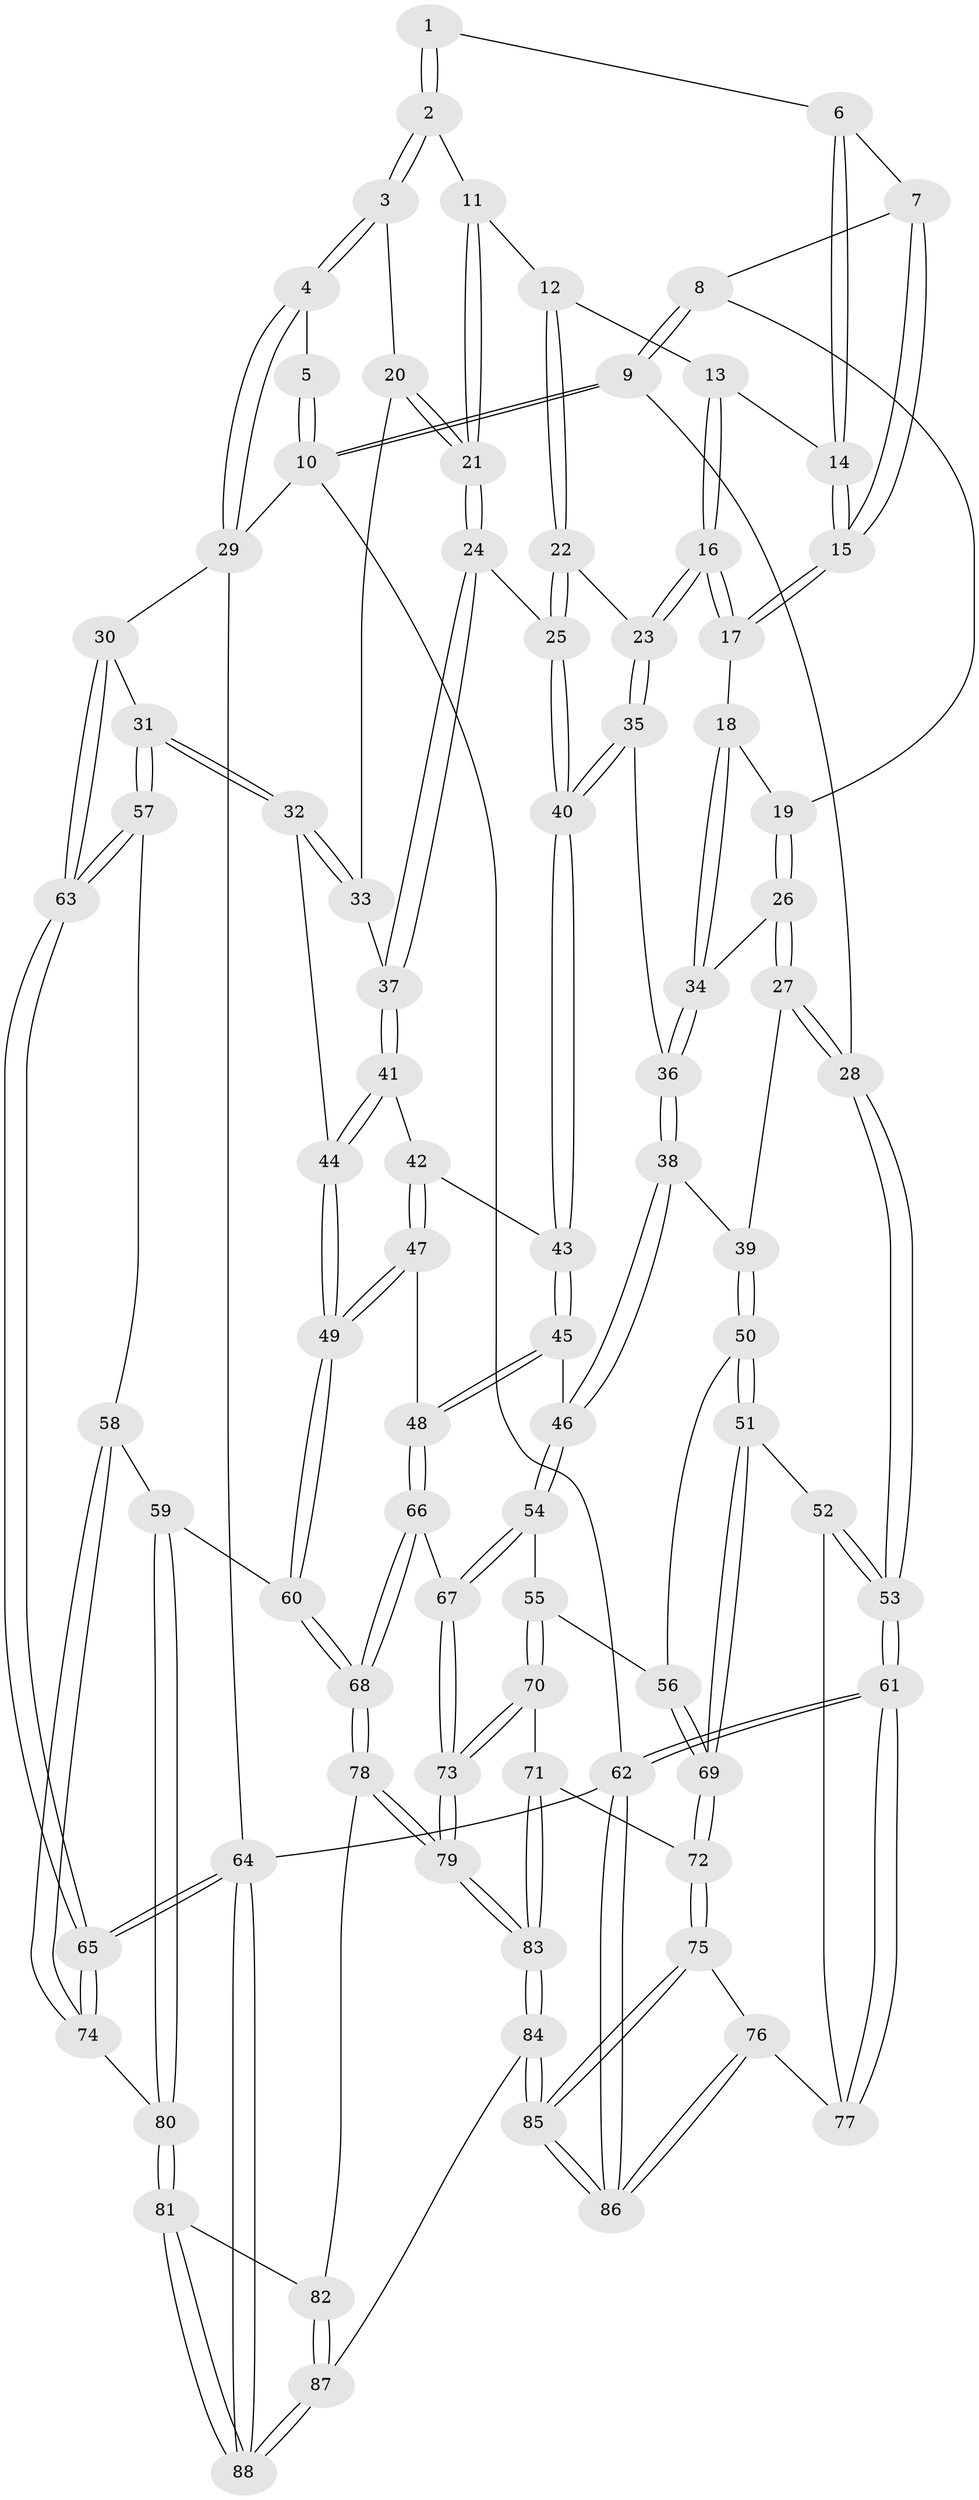// Generated by graph-tools (version 1.1) at 2025/01/03/09/25 05:01:49]
// undirected, 88 vertices, 217 edges
graph export_dot {
graph [start="1"]
  node [color=gray90,style=filled];
  1 [pos="+0.35246926670828976+0"];
  2 [pos="+0.6202455937047759+0.08690124873946739"];
  3 [pos="+0.8375826014081507+0.010458119114005184"];
  4 [pos="+1+0"];
  5 [pos="+0.34787152144679195+0"];
  6 [pos="+0.35070290592441516+0"];
  7 [pos="+0.27867852117466996+0.06573630889014874"];
  8 [pos="+0.18218922033738996+0.14589230571559786"];
  9 [pos="+0+0.15823722307509722"];
  10 [pos="+0+0"];
  11 [pos="+0.5281513236440545+0.17419852982126544"];
  12 [pos="+0.5132003621632958+0.17728512717268494"];
  13 [pos="+0.42899545633908487+0.11150491989357214"];
  14 [pos="+0.4265095684342909+0.10800086966226566"];
  15 [pos="+0.3296470684016272+0.22047663420602936"];
  16 [pos="+0.3710698815912667+0.2788442637943615"];
  17 [pos="+0.3303446714290501+0.23624267615455563"];
  18 [pos="+0.22735099880542617+0.2347056516884752"];
  19 [pos="+0.2138377964145882+0.2117398699326082"];
  20 [pos="+0.7037929146091415+0.20947453229316015"];
  21 [pos="+0.6275131777072216+0.24635659252192413"];
  22 [pos="+0.4714057559723447+0.3028867662048649"];
  23 [pos="+0.3878876863719592+0.31718260477278476"];
  24 [pos="+0.5873190636597678+0.37561336401717565"];
  25 [pos="+0.5702636125438715+0.37510253143527733"];
  26 [pos="+0.11115163188372362+0.3152304063472292"];
  27 [pos="+0+0.3665846747135992"];
  28 [pos="+0+0.27899305075507497"];
  29 [pos="+1+0"];
  30 [pos="+1+0.29093875593575325"];
  31 [pos="+0.8671019473689485+0.45579940452394374"];
  32 [pos="+0.8409844232105546+0.45888311231305523"];
  33 [pos="+0.7110917924736132+0.24844099433291486"];
  34 [pos="+0.22536866710515055+0.28807809903799786"];
  35 [pos="+0.32352612904947053+0.4020746296615576"];
  36 [pos="+0.2941037950335548+0.41293646182134186"];
  37 [pos="+0.6547018253144424+0.41592143787152674"];
  38 [pos="+0.28059455444467724+0.426867256822289"];
  39 [pos="+0.10359846666881112+0.4679583967745574"];
  40 [pos="+0.4647402865761411+0.49405509432967554"];
  41 [pos="+0.681727482344929+0.4391214475225871"];
  42 [pos="+0.5861225252501848+0.5515749740126308"];
  43 [pos="+0.46929570625110567+0.518334979712055"];
  44 [pos="+0.8056421950127142+0.4683534657391818"];
  45 [pos="+0.4364352491783705+0.5957727640385396"];
  46 [pos="+0.32266504834801535+0.6167180157456618"];
  47 [pos="+0.5938068189749374+0.6118624180702537"];
  48 [pos="+0.4803431574103139+0.6506848698736023"];
  49 [pos="+0.6842117132265051+0.6972562508029854"];
  50 [pos="+0.1217371256980781+0.5983966245094084"];
  51 [pos="+0.06403895848886412+0.6817227802763196"];
  52 [pos="+0.05497181706493869+0.6865503304063098"];
  53 [pos="+0+0.7748457613217606"];
  54 [pos="+0.31428770088323343+0.6282616579312029"];
  55 [pos="+0.2869888805792506+0.6560678539213783"];
  56 [pos="+0.2592458105572148+0.6534447598410509"];
  57 [pos="+0.8988652350753754+0.6927011230668719"];
  58 [pos="+0.8985395711891577+0.6932506498176119"];
  59 [pos="+0.7746459881301073+0.7381317726711624"];
  60 [pos="+0.6848576698618015+0.7066897663374097"];
  61 [pos="+0+1"];
  62 [pos="+0+1"];
  63 [pos="+1+0.6948461172737953"];
  64 [pos="+1+1"];
  65 [pos="+1+0.9256746365175855"];
  66 [pos="+0.4839259715732945+0.6946383992513897"];
  67 [pos="+0.45824679840314253+0.7448775174759155"];
  68 [pos="+0.6593384243218559+0.7385872485255658"];
  69 [pos="+0.16039029368758917+0.7613385172350349"];
  70 [pos="+0.2951877353166834+0.6960666276531239"];
  71 [pos="+0.2254480366401971+0.8377964153356304"];
  72 [pos="+0.18935117328550724+0.8383285574009192"];
  73 [pos="+0.4331630092883404+0.8361743833939883"];
  74 [pos="+0.930077162229286+0.8383278939967919"];
  75 [pos="+0.18864339616195314+0.8388548339785501"];
  76 [pos="+0.1665048200008159+0.8503942734093696"];
  77 [pos="+0.09787507267752998+0.8453197811988886"];
  78 [pos="+0.6221557942222246+0.8440110933513074"];
  79 [pos="+0.4351607550503113+0.8479458770218891"];
  80 [pos="+0.8353773231815114+0.8920210597256939"];
  81 [pos="+0.8321248910038402+0.8976958039460325"];
  82 [pos="+0.6347731225355351+0.8659934730211389"];
  83 [pos="+0.3796929143672836+0.9332016680508926"];
  84 [pos="+0.3720856077781322+1"];
  85 [pos="+0.24619057932726685+1"];
  86 [pos="+0+1"];
  87 [pos="+0.6356206446921384+1"];
  88 [pos="+0.8490142630409111+1"];
  1 -- 2;
  1 -- 2;
  1 -- 6;
  2 -- 3;
  2 -- 3;
  2 -- 11;
  3 -- 4;
  3 -- 4;
  3 -- 20;
  4 -- 5;
  4 -- 29;
  4 -- 29;
  5 -- 10;
  5 -- 10;
  6 -- 7;
  6 -- 14;
  6 -- 14;
  7 -- 8;
  7 -- 15;
  7 -- 15;
  8 -- 9;
  8 -- 9;
  8 -- 19;
  9 -- 10;
  9 -- 10;
  9 -- 28;
  10 -- 29;
  10 -- 62;
  11 -- 12;
  11 -- 21;
  11 -- 21;
  12 -- 13;
  12 -- 22;
  12 -- 22;
  13 -- 14;
  13 -- 16;
  13 -- 16;
  14 -- 15;
  14 -- 15;
  15 -- 17;
  15 -- 17;
  16 -- 17;
  16 -- 17;
  16 -- 23;
  16 -- 23;
  17 -- 18;
  18 -- 19;
  18 -- 34;
  18 -- 34;
  19 -- 26;
  19 -- 26;
  20 -- 21;
  20 -- 21;
  20 -- 33;
  21 -- 24;
  21 -- 24;
  22 -- 23;
  22 -- 25;
  22 -- 25;
  23 -- 35;
  23 -- 35;
  24 -- 25;
  24 -- 37;
  24 -- 37;
  25 -- 40;
  25 -- 40;
  26 -- 27;
  26 -- 27;
  26 -- 34;
  27 -- 28;
  27 -- 28;
  27 -- 39;
  28 -- 53;
  28 -- 53;
  29 -- 30;
  29 -- 64;
  30 -- 31;
  30 -- 63;
  30 -- 63;
  31 -- 32;
  31 -- 32;
  31 -- 57;
  31 -- 57;
  32 -- 33;
  32 -- 33;
  32 -- 44;
  33 -- 37;
  34 -- 36;
  34 -- 36;
  35 -- 36;
  35 -- 40;
  35 -- 40;
  36 -- 38;
  36 -- 38;
  37 -- 41;
  37 -- 41;
  38 -- 39;
  38 -- 46;
  38 -- 46;
  39 -- 50;
  39 -- 50;
  40 -- 43;
  40 -- 43;
  41 -- 42;
  41 -- 44;
  41 -- 44;
  42 -- 43;
  42 -- 47;
  42 -- 47;
  43 -- 45;
  43 -- 45;
  44 -- 49;
  44 -- 49;
  45 -- 46;
  45 -- 48;
  45 -- 48;
  46 -- 54;
  46 -- 54;
  47 -- 48;
  47 -- 49;
  47 -- 49;
  48 -- 66;
  48 -- 66;
  49 -- 60;
  49 -- 60;
  50 -- 51;
  50 -- 51;
  50 -- 56;
  51 -- 52;
  51 -- 69;
  51 -- 69;
  52 -- 53;
  52 -- 53;
  52 -- 77;
  53 -- 61;
  53 -- 61;
  54 -- 55;
  54 -- 67;
  54 -- 67;
  55 -- 56;
  55 -- 70;
  55 -- 70;
  56 -- 69;
  56 -- 69;
  57 -- 58;
  57 -- 63;
  57 -- 63;
  58 -- 59;
  58 -- 74;
  58 -- 74;
  59 -- 60;
  59 -- 80;
  59 -- 80;
  60 -- 68;
  60 -- 68;
  61 -- 62;
  61 -- 62;
  61 -- 77;
  61 -- 77;
  62 -- 86;
  62 -- 86;
  62 -- 64;
  63 -- 65;
  63 -- 65;
  64 -- 65;
  64 -- 65;
  64 -- 88;
  64 -- 88;
  65 -- 74;
  65 -- 74;
  66 -- 67;
  66 -- 68;
  66 -- 68;
  67 -- 73;
  67 -- 73;
  68 -- 78;
  68 -- 78;
  69 -- 72;
  69 -- 72;
  70 -- 71;
  70 -- 73;
  70 -- 73;
  71 -- 72;
  71 -- 83;
  71 -- 83;
  72 -- 75;
  72 -- 75;
  73 -- 79;
  73 -- 79;
  74 -- 80;
  75 -- 76;
  75 -- 85;
  75 -- 85;
  76 -- 77;
  76 -- 86;
  76 -- 86;
  78 -- 79;
  78 -- 79;
  78 -- 82;
  79 -- 83;
  79 -- 83;
  80 -- 81;
  80 -- 81;
  81 -- 82;
  81 -- 88;
  81 -- 88;
  82 -- 87;
  82 -- 87;
  83 -- 84;
  83 -- 84;
  84 -- 85;
  84 -- 85;
  84 -- 87;
  85 -- 86;
  85 -- 86;
  87 -- 88;
  87 -- 88;
}
